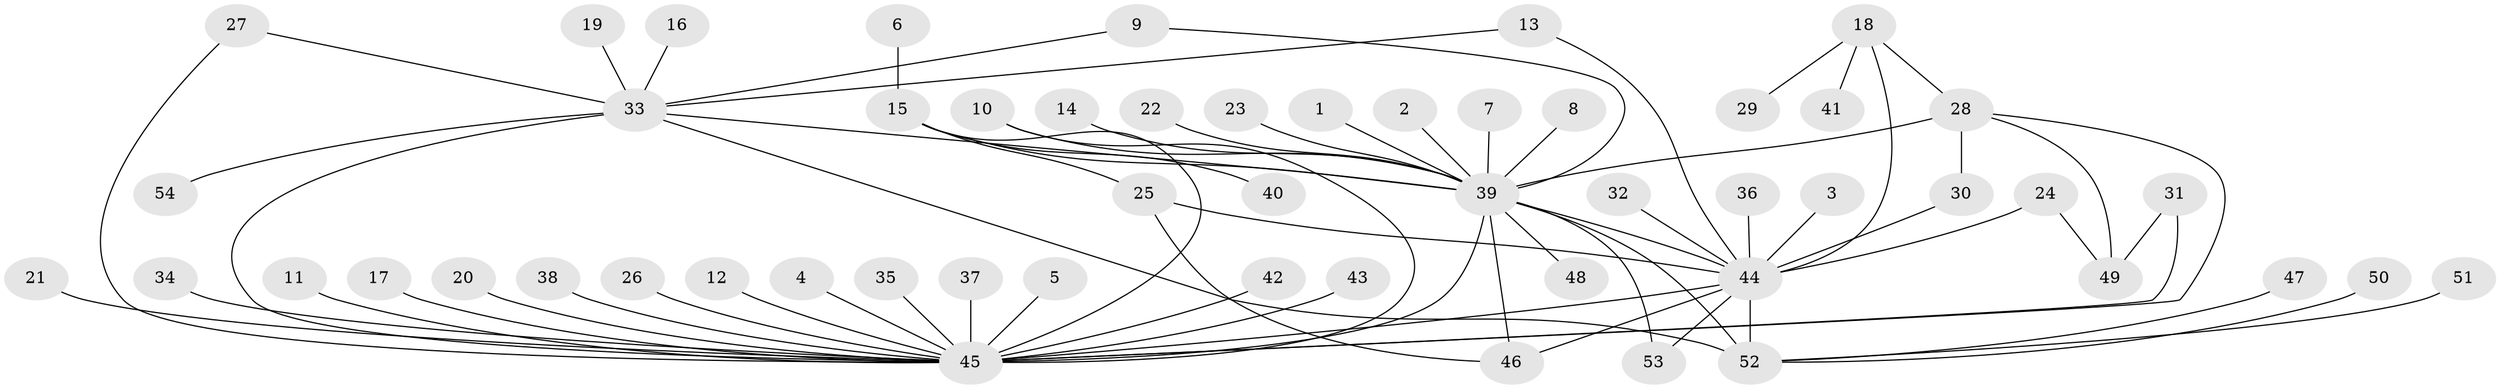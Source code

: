 // original degree distribution, {10: 0.009259259259259259, 2: 0.19444444444444445, 7: 0.018518518518518517, 25: 0.009259259259259259, 4: 0.05555555555555555, 8: 0.009259259259259259, 1: 0.5462962962962963, 5: 0.018518518518518517, 16: 0.009259259259259259, 3: 0.09259259259259259, 12: 0.009259259259259259, 18: 0.009259259259259259, 6: 0.018518518518518517}
// Generated by graph-tools (version 1.1) at 2025/49/03/09/25 03:49:53]
// undirected, 54 vertices, 71 edges
graph export_dot {
graph [start="1"]
  node [color=gray90,style=filled];
  1;
  2;
  3;
  4;
  5;
  6;
  7;
  8;
  9;
  10;
  11;
  12;
  13;
  14;
  15;
  16;
  17;
  18;
  19;
  20;
  21;
  22;
  23;
  24;
  25;
  26;
  27;
  28;
  29;
  30;
  31;
  32;
  33;
  34;
  35;
  36;
  37;
  38;
  39;
  40;
  41;
  42;
  43;
  44;
  45;
  46;
  47;
  48;
  49;
  50;
  51;
  52;
  53;
  54;
  1 -- 39 [weight=1.0];
  2 -- 39 [weight=1.0];
  3 -- 44 [weight=1.0];
  4 -- 45 [weight=1.0];
  5 -- 45 [weight=1.0];
  6 -- 15 [weight=1.0];
  7 -- 39 [weight=1.0];
  8 -- 39 [weight=1.0];
  9 -- 33 [weight=1.0];
  9 -- 39 [weight=1.0];
  10 -- 39 [weight=1.0];
  10 -- 45 [weight=1.0];
  11 -- 45 [weight=1.0];
  12 -- 45 [weight=1.0];
  13 -- 33 [weight=1.0];
  13 -- 44 [weight=1.0];
  14 -- 39 [weight=1.0];
  15 -- 25 [weight=1.0];
  15 -- 39 [weight=2.0];
  15 -- 40 [weight=1.0];
  15 -- 45 [weight=1.0];
  16 -- 33 [weight=1.0];
  17 -- 45 [weight=1.0];
  18 -- 28 [weight=1.0];
  18 -- 29 [weight=1.0];
  18 -- 41 [weight=1.0];
  18 -- 44 [weight=1.0];
  19 -- 33 [weight=1.0];
  20 -- 45 [weight=1.0];
  21 -- 45 [weight=1.0];
  22 -- 39 [weight=1.0];
  23 -- 39 [weight=1.0];
  24 -- 44 [weight=1.0];
  24 -- 49 [weight=1.0];
  25 -- 44 [weight=1.0];
  25 -- 46 [weight=1.0];
  26 -- 45 [weight=1.0];
  27 -- 33 [weight=1.0];
  27 -- 45 [weight=1.0];
  28 -- 30 [weight=1.0];
  28 -- 39 [weight=1.0];
  28 -- 45 [weight=1.0];
  28 -- 49 [weight=1.0];
  30 -- 44 [weight=1.0];
  31 -- 45 [weight=1.0];
  31 -- 49 [weight=1.0];
  32 -- 44 [weight=1.0];
  33 -- 39 [weight=1.0];
  33 -- 45 [weight=2.0];
  33 -- 52 [weight=1.0];
  33 -- 54 [weight=1.0];
  34 -- 45 [weight=1.0];
  35 -- 45 [weight=1.0];
  36 -- 44 [weight=1.0];
  37 -- 45 [weight=1.0];
  38 -- 45 [weight=1.0];
  39 -- 44 [weight=1.0];
  39 -- 45 [weight=3.0];
  39 -- 46 [weight=1.0];
  39 -- 48 [weight=1.0];
  39 -- 52 [weight=2.0];
  39 -- 53 [weight=1.0];
  42 -- 45 [weight=1.0];
  43 -- 45 [weight=1.0];
  44 -- 45 [weight=3.0];
  44 -- 46 [weight=1.0];
  44 -- 52 [weight=1.0];
  44 -- 53 [weight=1.0];
  47 -- 52 [weight=1.0];
  50 -- 52 [weight=1.0];
  51 -- 52 [weight=1.0];
}
